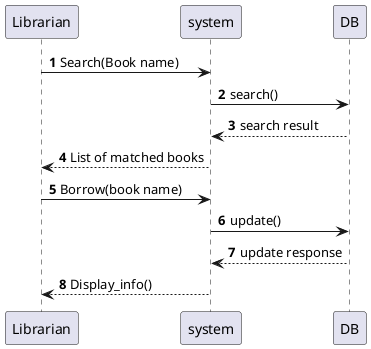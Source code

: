 @startuml
'https://plantuml.com/sequence-diagram

'Borrow
autonumber
Librarian -> system: Search(Book name)
system -> DB: search()
DB --> system : search result
system--> Librarian : List of matched books
Librarian -> system : Borrow(book name)
system-> DB: update()
DB --> system: update response
system --> Librarian : Display_info()
@enduml